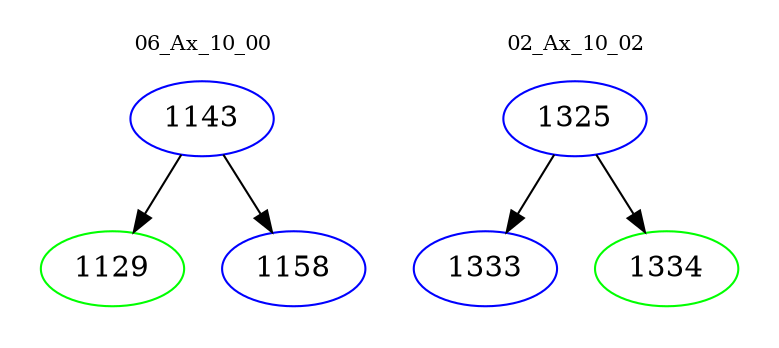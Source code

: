 digraph{
subgraph cluster_0 {
color = white
label = "06_Ax_10_00";
fontsize=10;
T0_1143 [label="1143", color="blue"]
T0_1143 -> T0_1129 [color="black"]
T0_1129 [label="1129", color="green"]
T0_1143 -> T0_1158 [color="black"]
T0_1158 [label="1158", color="blue"]
}
subgraph cluster_1 {
color = white
label = "02_Ax_10_02";
fontsize=10;
T1_1325 [label="1325", color="blue"]
T1_1325 -> T1_1333 [color="black"]
T1_1333 [label="1333", color="blue"]
T1_1325 -> T1_1334 [color="black"]
T1_1334 [label="1334", color="green"]
}
}
